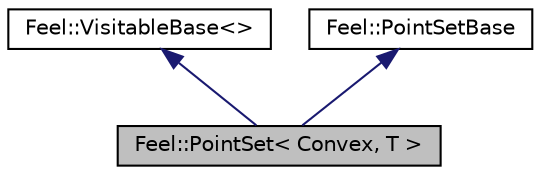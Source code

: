 digraph "Feel::PointSet&lt; Convex, T &gt;"
{
 // LATEX_PDF_SIZE
  edge [fontname="Helvetica",fontsize="10",labelfontname="Helvetica",labelfontsize="10"];
  node [fontname="Helvetica",fontsize="10",shape=record];
  Node1 [label="Feel::PointSet\< Convex, T \>",height=0.2,width=0.4,color="black", fillcolor="grey75", style="filled", fontcolor="black",tooltip="Class of all PointSet on a Convex."];
  Node2 -> Node1 [dir="back",color="midnightblue",fontsize="10",style="solid",fontname="Helvetica"];
  Node2 [label="Feel::VisitableBase\<\>",height=0.2,width=0.4,color="black", fillcolor="white", style="filled",URL="$classFeel_1_1VisitableBase.html",tooltip=" "];
  Node3 -> Node1 [dir="back",color="midnightblue",fontsize="10",style="solid",fontname="Helvetica"];
  Node3 [label="Feel::PointSetBase",height=0.2,width=0.4,color="black", fillcolor="white", style="filled",URL="$classFeel_1_1PointSetBase.html",tooltip="base class for point sets, to be used eg with SFINAE"];
}
